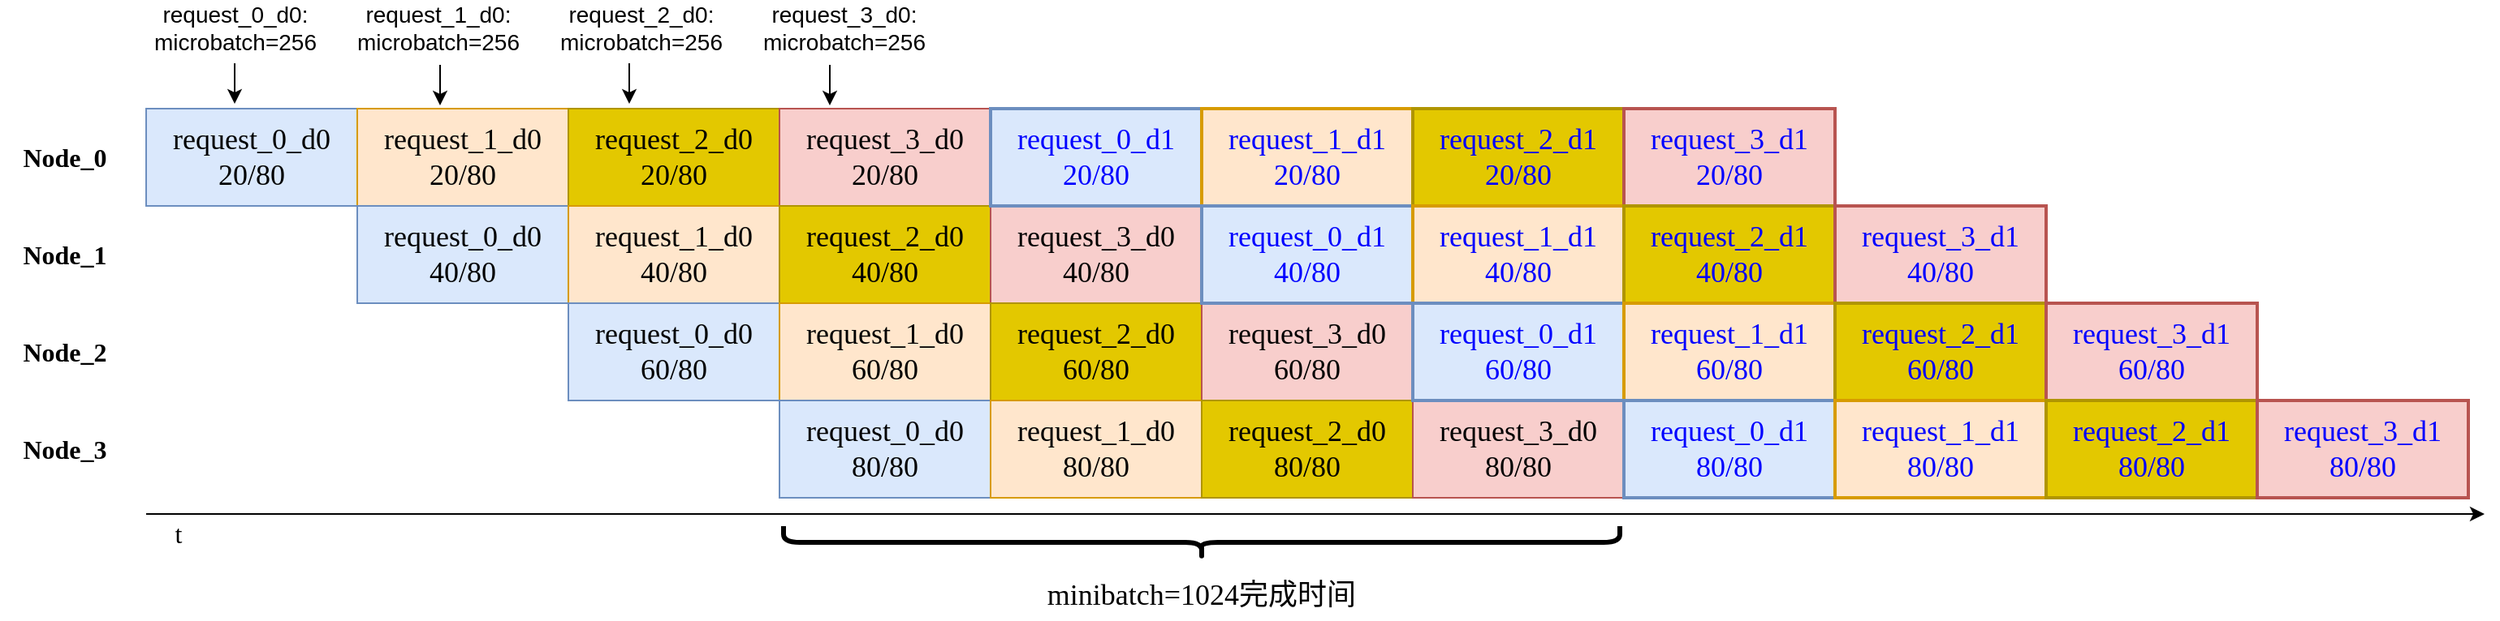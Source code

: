<mxfile version="27.2.0">
  <diagram name="第 1 页" id="C09MD2E2f5ExPKEXglJg">
    <mxGraphModel dx="2066" dy="1209" grid="1" gridSize="10" guides="1" tooltips="1" connect="1" arrows="1" fold="1" page="1" pageScale="1" pageWidth="827" pageHeight="1169" math="0" shadow="0">
      <root>
        <mxCell id="0" />
        <mxCell id="1" parent="0" />
        <mxCell id="x5xSPJmqWj5T0jCHBnaX-17" value="" style="endArrow=classic;html=1;rounded=0;" edge="1" parent="1">
          <mxGeometry width="50" height="50" relative="1" as="geometry">
            <mxPoint x="404.5" y="317" as="sourcePoint" />
            <mxPoint x="404.5" y="342" as="targetPoint" />
          </mxGeometry>
        </mxCell>
        <mxCell id="x5xSPJmqWj5T0jCHBnaX-19" value="&lt;font style=&quot;font-size: 14px;&quot;&gt;request_0_d0:&lt;/font&gt;&lt;div&gt;&lt;font style=&quot;font-size: 14px;&quot;&gt;microbatch=256&lt;/font&gt;&lt;/div&gt;" style="text;html=1;align=center;verticalAlign=middle;whiteSpace=wrap;rounded=0;" vertex="1" parent="1">
          <mxGeometry x="340" y="280" width="130" height="30" as="geometry" />
        </mxCell>
        <mxCell id="x5xSPJmqWj5T0jCHBnaX-21" value="&lt;font style=&quot;font-size: 14px;&quot;&gt;request_1_d0:&lt;/font&gt;&lt;div&gt;&lt;font style=&quot;font-size: 14px;&quot;&gt;microbatch=256&lt;/font&gt;&lt;/div&gt;" style="text;html=1;align=center;verticalAlign=middle;whiteSpace=wrap;rounded=0;" vertex="1" parent="1">
          <mxGeometry x="465" y="280" width="130" height="30" as="geometry" />
        </mxCell>
        <mxCell id="x5xSPJmqWj5T0jCHBnaX-28" value="" style="endArrow=classic;html=1;rounded=0;" edge="1" parent="1">
          <mxGeometry width="50" height="50" relative="1" as="geometry">
            <mxPoint x="531" y="318" as="sourcePoint" />
            <mxPoint x="531" y="343" as="targetPoint" />
          </mxGeometry>
        </mxCell>
        <mxCell id="x5xSPJmqWj5T0jCHBnaX-29" value="" style="endArrow=classic;html=1;rounded=0;" edge="1" parent="1">
          <mxGeometry width="50" height="50" relative="1" as="geometry">
            <mxPoint x="647.5" y="317" as="sourcePoint" />
            <mxPoint x="647.5" y="342" as="targetPoint" />
          </mxGeometry>
        </mxCell>
        <mxCell id="x5xSPJmqWj5T0jCHBnaX-30" value="&lt;font style=&quot;font-size: 14px;&quot;&gt;request_2_d0:&lt;/font&gt;&lt;div&gt;&lt;font style=&quot;font-size: 14px;&quot;&gt;microbatch=256&lt;/font&gt;&lt;/div&gt;" style="text;html=1;align=center;verticalAlign=middle;whiteSpace=wrap;rounded=0;" vertex="1" parent="1">
          <mxGeometry x="590" y="280" width="130" height="30" as="geometry" />
        </mxCell>
        <mxCell id="x5xSPJmqWj5T0jCHBnaX-31" value="&lt;font style=&quot;font-size: 14px;&quot;&gt;request_3_d0:&lt;/font&gt;&lt;div&gt;&lt;font style=&quot;font-size: 14px;&quot;&gt;microbatch=256&lt;/font&gt;&lt;/div&gt;" style="text;html=1;align=center;verticalAlign=middle;whiteSpace=wrap;rounded=0;" vertex="1" parent="1">
          <mxGeometry x="715" y="280" width="130" height="30" as="geometry" />
        </mxCell>
        <mxCell id="x5xSPJmqWj5T0jCHBnaX-32" value="" style="endArrow=classic;html=1;rounded=0;" edge="1" parent="1">
          <mxGeometry width="50" height="50" relative="1" as="geometry">
            <mxPoint x="771" y="318" as="sourcePoint" />
            <mxPoint x="771" y="343" as="targetPoint" />
          </mxGeometry>
        </mxCell>
        <mxCell id="x5xSPJmqWj5T0jCHBnaX-49" value="&lt;font face=&quot;Tahoma&quot; style=&quot;font-size: 16px;&quot;&gt;&lt;b&gt;Node_0&lt;/b&gt;&lt;/font&gt;" style="text;html=1;align=center;verticalAlign=middle;whiteSpace=wrap;rounded=0;" vertex="1" parent="1">
          <mxGeometry x="260" y="360" width="80" height="30" as="geometry" />
        </mxCell>
        <mxCell id="x5xSPJmqWj5T0jCHBnaX-50" value="&lt;font face=&quot;Tahoma&quot; style=&quot;font-size: 16px;&quot;&gt;&lt;b&gt;Node_1&lt;/b&gt;&lt;/font&gt;" style="text;html=1;align=center;verticalAlign=middle;whiteSpace=wrap;rounded=0;" vertex="1" parent="1">
          <mxGeometry x="260" y="420" width="80" height="30" as="geometry" />
        </mxCell>
        <mxCell id="x5xSPJmqWj5T0jCHBnaX-51" value="&lt;font face=&quot;Tahoma&quot; style=&quot;font-size: 16px;&quot;&gt;&lt;b&gt;Node_2&lt;/b&gt;&lt;/font&gt;" style="text;html=1;align=center;verticalAlign=middle;whiteSpace=wrap;rounded=0;" vertex="1" parent="1">
          <mxGeometry x="260" y="480" width="80" height="30" as="geometry" />
        </mxCell>
        <mxCell id="x5xSPJmqWj5T0jCHBnaX-52" value="&lt;font face=&quot;Tahoma&quot; style=&quot;font-size: 16px;&quot;&gt;&lt;b&gt;Node_3&lt;/b&gt;&lt;/font&gt;" style="text;html=1;align=center;verticalAlign=middle;whiteSpace=wrap;rounded=0;" vertex="1" parent="1">
          <mxGeometry x="260" y="540" width="80" height="30" as="geometry" />
        </mxCell>
        <mxCell id="x5xSPJmqWj5T0jCHBnaX-53" value="" style="endArrow=classic;html=1;rounded=0;" edge="1" parent="1">
          <mxGeometry width="50" height="50" relative="1" as="geometry">
            <mxPoint x="350" y="595" as="sourcePoint" />
            <mxPoint x="1790" y="595" as="targetPoint" />
          </mxGeometry>
        </mxCell>
        <mxCell id="x5xSPJmqWj5T0jCHBnaX-54" value="&lt;font face=&quot;Tahoma&quot; style=&quot;font-size: 16px;&quot;&gt;t&lt;/font&gt;" style="text;html=1;align=center;verticalAlign=middle;whiteSpace=wrap;rounded=0;" vertex="1" parent="1">
          <mxGeometry x="360" y="592" width="20" height="30" as="geometry" />
        </mxCell>
        <mxCell id="x5xSPJmqWj5T0jCHBnaX-1" value="&lt;span&gt;request_0_d0&lt;/span&gt;&lt;div&gt;&lt;span&gt;20/80&lt;/span&gt;&lt;/div&gt;" style="rounded=0;whiteSpace=wrap;html=1;fillColor=#dae8fc;strokeColor=#6c8ebf;fontFamily=Tahoma;fontSize=18;" vertex="1" parent="1">
          <mxGeometry x="350" y="345" width="130" height="60" as="geometry" />
        </mxCell>
        <mxCell id="x5xSPJmqWj5T0jCHBnaX-2" value="&lt;span&gt;request_1_d0&lt;/span&gt;&lt;div&gt;&lt;span&gt;20/80&lt;/span&gt;&lt;/div&gt;" style="rounded=0;whiteSpace=wrap;html=1;fillColor=#ffe6cc;strokeColor=#d79b00;fontFamily=Tahoma;fontSize=18;" vertex="1" parent="1">
          <mxGeometry x="480" y="345" width="130" height="60" as="geometry" />
        </mxCell>
        <mxCell id="x5xSPJmqWj5T0jCHBnaX-3" value="&lt;span&gt;request_2_d0&lt;/span&gt;&lt;div&gt;&lt;span&gt;20/80&lt;/span&gt;&lt;/div&gt;" style="rounded=0;whiteSpace=wrap;html=1;fillColor=#e3c800;strokeColor=#B09500;fontColor=#000000;fontFamily=Tahoma;fontSize=18;" vertex="1" parent="1">
          <mxGeometry x="610" y="345" width="130" height="60" as="geometry" />
        </mxCell>
        <mxCell id="x5xSPJmqWj5T0jCHBnaX-4" value="&lt;span&gt;request_3_d0&lt;/span&gt;&lt;div&gt;&lt;span&gt;20/80&lt;/span&gt;&lt;/div&gt;" style="rounded=0;whiteSpace=wrap;html=1;fillColor=#f8cecc;strokeColor=#b85450;fontFamily=Tahoma;fontSize=18;" vertex="1" parent="1">
          <mxGeometry x="740" y="345" width="130" height="60" as="geometry" />
        </mxCell>
        <mxCell id="x5xSPJmqWj5T0jCHBnaX-5" value="&lt;span&gt;request_0_d0&lt;/span&gt;&lt;div&gt;&lt;span&gt;40/80&lt;/span&gt;&lt;/div&gt;" style="rounded=0;whiteSpace=wrap;html=1;fillColor=#dae8fc;strokeColor=#6c8ebf;fontFamily=Tahoma;fontSize=18;" vertex="1" parent="1">
          <mxGeometry x="480" y="405" width="130" height="60" as="geometry" />
        </mxCell>
        <mxCell id="x5xSPJmqWj5T0jCHBnaX-6" value="&lt;span&gt;request_1&lt;/span&gt;&lt;span&gt;_d0&lt;/span&gt;&lt;div&gt;&lt;span&gt;40/80&lt;/span&gt;&lt;/div&gt;" style="rounded=0;whiteSpace=wrap;html=1;fillColor=#ffe6cc;strokeColor=#d79b00;fontFamily=Tahoma;fontSize=18;" vertex="1" parent="1">
          <mxGeometry x="610" y="405" width="130" height="60" as="geometry" />
        </mxCell>
        <mxCell id="x5xSPJmqWj5T0jCHBnaX-7" value="&lt;span&gt;request_2&lt;/span&gt;&lt;span&gt;_d0&lt;/span&gt;&lt;div&gt;&lt;span&gt;40/80&lt;/span&gt;&lt;/div&gt;" style="rounded=0;whiteSpace=wrap;html=1;fillColor=#e3c800;strokeColor=#B09500;fontColor=#000000;fontFamily=Tahoma;fontSize=18;" vertex="1" parent="1">
          <mxGeometry x="740" y="405" width="130" height="60" as="geometry" />
        </mxCell>
        <mxCell id="x5xSPJmqWj5T0jCHBnaX-8" value="&lt;span&gt;request_3&lt;/span&gt;&lt;span&gt;_d0&lt;/span&gt;&lt;div&gt;&lt;span&gt;40/80&lt;/span&gt;&lt;/div&gt;" style="rounded=0;whiteSpace=wrap;html=1;fillColor=#f8cecc;strokeColor=#b85450;fontFamily=Tahoma;fontSize=18;" vertex="1" parent="1">
          <mxGeometry x="870" y="405" width="130" height="60" as="geometry" />
        </mxCell>
        <mxCell id="x5xSPJmqWj5T0jCHBnaX-9" value="&lt;span&gt;request_0&lt;/span&gt;&lt;span&gt;_d0&lt;/span&gt;&lt;div&gt;&lt;span&gt;60/80&lt;/span&gt;&lt;/div&gt;" style="rounded=0;whiteSpace=wrap;html=1;fillColor=#dae8fc;strokeColor=#6c8ebf;fontFamily=Tahoma;fontSize=18;" vertex="1" parent="1">
          <mxGeometry x="610" y="465" width="130" height="60" as="geometry" />
        </mxCell>
        <mxCell id="x5xSPJmqWj5T0jCHBnaX-10" value="&lt;span&gt;request_1&lt;/span&gt;&lt;span&gt;_d0&lt;/span&gt;&lt;div&gt;&lt;span&gt;60/80&lt;/span&gt;&lt;/div&gt;" style="rounded=0;whiteSpace=wrap;html=1;fillColor=#ffe6cc;strokeColor=#d79b00;fontFamily=Tahoma;fontSize=18;" vertex="1" parent="1">
          <mxGeometry x="740" y="465" width="130" height="60" as="geometry" />
        </mxCell>
        <mxCell id="x5xSPJmqWj5T0jCHBnaX-11" value="&lt;span&gt;request_2&lt;/span&gt;&lt;span&gt;_d0&lt;/span&gt;&lt;div&gt;&lt;span&gt;60/80&lt;/span&gt;&lt;/div&gt;" style="rounded=0;whiteSpace=wrap;html=1;fillColor=#e3c800;strokeColor=#B09500;fontColor=#000000;fontFamily=Tahoma;fontSize=18;" vertex="1" parent="1">
          <mxGeometry x="870" y="465" width="130" height="60" as="geometry" />
        </mxCell>
        <mxCell id="x5xSPJmqWj5T0jCHBnaX-12" value="&lt;span&gt;request_3&lt;/span&gt;&lt;span&gt;_d0&lt;/span&gt;&lt;div&gt;&lt;span&gt;60/80&lt;/span&gt;&lt;/div&gt;" style="rounded=0;whiteSpace=wrap;html=1;fillColor=#f8cecc;strokeColor=#b85450;fontFamily=Tahoma;fontSize=18;" vertex="1" parent="1">
          <mxGeometry x="1000" y="465" width="130" height="60" as="geometry" />
        </mxCell>
        <mxCell id="x5xSPJmqWj5T0jCHBnaX-13" value="&lt;span&gt;request_0&lt;/span&gt;&lt;span&gt;_d0&lt;/span&gt;&lt;div&gt;&lt;span&gt;80/80&lt;/span&gt;&lt;/div&gt;" style="rounded=0;whiteSpace=wrap;html=1;fillColor=#dae8fc;strokeColor=#6c8ebf;fontFamily=Tahoma;fontSize=18;" vertex="1" parent="1">
          <mxGeometry x="740" y="525" width="130" height="60" as="geometry" />
        </mxCell>
        <mxCell id="x5xSPJmqWj5T0jCHBnaX-14" value="&lt;span&gt;request_1&lt;/span&gt;&lt;span&gt;_d0&lt;/span&gt;&lt;div&gt;&lt;span&gt;80/80&lt;/span&gt;&lt;/div&gt;" style="rounded=0;whiteSpace=wrap;html=1;fillColor=#ffe6cc;strokeColor=#d79b00;fontFamily=Tahoma;fontSize=18;" vertex="1" parent="1">
          <mxGeometry x="870" y="525" width="130" height="60" as="geometry" />
        </mxCell>
        <mxCell id="x5xSPJmqWj5T0jCHBnaX-15" value="&lt;span&gt;request_2&lt;/span&gt;&lt;span&gt;_d0&lt;/span&gt;&lt;div&gt;&lt;span&gt;80/80&lt;/span&gt;&lt;/div&gt;" style="rounded=0;whiteSpace=wrap;html=1;fillColor=#e3c800;strokeColor=#B09500;fontColor=#000000;fontFamily=Tahoma;fontSize=18;" vertex="1" parent="1">
          <mxGeometry x="1000" y="525" width="130" height="60" as="geometry" />
        </mxCell>
        <mxCell id="x5xSPJmqWj5T0jCHBnaX-16" value="&lt;span&gt;request_3_d0&lt;/span&gt;&lt;div&gt;&lt;span&gt;80/80&lt;/span&gt;&lt;/div&gt;" style="rounded=0;whiteSpace=wrap;html=1;fillColor=#f8cecc;strokeColor=#b85450;fontFamily=Tahoma;fontSize=18;" vertex="1" parent="1">
          <mxGeometry x="1130" y="525" width="130" height="60" as="geometry" />
        </mxCell>
        <mxCell id="x5xSPJmqWj5T0jCHBnaX-33" value="&lt;span&gt;request_0_d1&lt;/span&gt;&lt;div&gt;&lt;span&gt;20/80&lt;/span&gt;&lt;/div&gt;" style="rounded=0;whiteSpace=wrap;html=1;fillColor=#dae8fc;strokeColor=#6c8ebf;shadow=0;fillStyle=auto;strokeWidth=2;fontFamily=Tahoma;glass=0;fontColor=#0000FF;fontSize=18;" vertex="1" parent="1">
          <mxGeometry x="870" y="345" width="130" height="60" as="geometry" />
        </mxCell>
        <mxCell id="x5xSPJmqWj5T0jCHBnaX-34" value="&lt;span&gt;request_1&lt;/span&gt;&lt;span&gt;_d1&lt;/span&gt;&lt;div&gt;&lt;span&gt;20/80&lt;/span&gt;&lt;/div&gt;" style="rounded=0;whiteSpace=wrap;html=1;fillColor=#ffe6cc;strokeColor=#d79b00;shadow=0;fillStyle=auto;strokeWidth=2;fontFamily=Tahoma;fontColor=#0000FF;fontSize=18;" vertex="1" parent="1">
          <mxGeometry x="1000" y="345" width="130" height="60" as="geometry" />
        </mxCell>
        <mxCell id="x5xSPJmqWj5T0jCHBnaX-35" value="&lt;span&gt;request_2&lt;/span&gt;&lt;span&gt;_d1&lt;/span&gt;&lt;div&gt;&lt;span&gt;20/80&lt;/span&gt;&lt;/div&gt;" style="rounded=0;whiteSpace=wrap;html=1;fillColor=#e3c800;strokeColor=#B09500;shadow=0;fillStyle=auto;fontColor=#0000FF;strokeWidth=2;fontFamily=Tahoma;fontSize=18;" vertex="1" parent="1">
          <mxGeometry x="1130" y="345" width="130" height="60" as="geometry" />
        </mxCell>
        <mxCell id="x5xSPJmqWj5T0jCHBnaX-36" value="&lt;span&gt;request_3&lt;/span&gt;&lt;span&gt;_d1&lt;/span&gt;&lt;div&gt;&lt;span&gt;20/80&lt;/span&gt;&lt;/div&gt;" style="rounded=0;whiteSpace=wrap;html=1;fillColor=#f8cecc;strokeColor=#b85450;shadow=0;fillStyle=auto;strokeWidth=2;fontFamily=Tahoma;fontColor=#0000FF;fontSize=18;" vertex="1" parent="1">
          <mxGeometry x="1260" y="345" width="130" height="60" as="geometry" />
        </mxCell>
        <mxCell id="x5xSPJmqWj5T0jCHBnaX-37" value="&lt;span&gt;request_0_d1&lt;/span&gt;&lt;div&gt;&lt;span&gt;40/80&lt;/span&gt;&lt;/div&gt;" style="rounded=0;whiteSpace=wrap;html=1;fillColor=#dae8fc;strokeColor=#6c8ebf;fillStyle=auto;strokeWidth=2;fontFamily=Tahoma;fontColor=#0000FF;fontSize=18;" vertex="1" parent="1">
          <mxGeometry x="1000" y="405" width="130" height="60" as="geometry" />
        </mxCell>
        <mxCell id="x5xSPJmqWj5T0jCHBnaX-38" value="&lt;span&gt;request_1&lt;/span&gt;&lt;span&gt;_d1&lt;/span&gt;&lt;div&gt;&lt;span&gt;40/80&lt;/span&gt;&lt;/div&gt;" style="rounded=0;whiteSpace=wrap;html=1;fillColor=#ffe6cc;strokeColor=#d79b00;fillStyle=auto;strokeWidth=2;fontFamily=Tahoma;fontColor=#0000FF;fontSize=18;" vertex="1" parent="1">
          <mxGeometry x="1130" y="405" width="130" height="60" as="geometry" />
        </mxCell>
        <mxCell id="x5xSPJmqWj5T0jCHBnaX-39" value="&lt;span&gt;request_2&lt;/span&gt;&lt;span&gt;_d1&lt;/span&gt;&lt;div&gt;&lt;span&gt;40/80&lt;/span&gt;&lt;/div&gt;" style="rounded=0;whiteSpace=wrap;html=1;fillColor=#e3c800;strokeColor=#B09500;fillStyle=auto;fontColor=#0000FF;strokeWidth=2;fontFamily=Tahoma;fontSize=18;" vertex="1" parent="1">
          <mxGeometry x="1260" y="405" width="130" height="60" as="geometry" />
        </mxCell>
        <mxCell id="x5xSPJmqWj5T0jCHBnaX-40" value="&lt;span&gt;request_3&lt;/span&gt;&lt;span&gt;_d1&lt;/span&gt;&lt;div&gt;&lt;span&gt;40/80&lt;/span&gt;&lt;/div&gt;" style="rounded=0;whiteSpace=wrap;html=1;fillColor=#f8cecc;strokeColor=#b85450;fillStyle=auto;strokeWidth=2;fontFamily=Tahoma;fontColor=#0000FF;fontSize=18;" vertex="1" parent="1">
          <mxGeometry x="1390" y="405" width="130" height="60" as="geometry" />
        </mxCell>
        <mxCell id="x5xSPJmqWj5T0jCHBnaX-41" value="&lt;span&gt;request_0_d1&lt;/span&gt;&lt;div&gt;&lt;span&gt;60/80&lt;/span&gt;&lt;/div&gt;" style="rounded=0;whiteSpace=wrap;html=1;fillColor=#dae8fc;strokeColor=#6c8ebf;fillStyle=auto;strokeWidth=2;fontFamily=Tahoma;fontColor=#0000FF;fontSize=18;" vertex="1" parent="1">
          <mxGeometry x="1130" y="465" width="130" height="60" as="geometry" />
        </mxCell>
        <mxCell id="x5xSPJmqWj5T0jCHBnaX-42" value="&lt;span&gt;request_1&lt;/span&gt;&lt;span&gt;_d1&lt;/span&gt;&lt;div&gt;&lt;span&gt;60/80&lt;/span&gt;&lt;/div&gt;" style="rounded=0;whiteSpace=wrap;html=1;fillColor=#ffe6cc;strokeColor=#d79b00;fillStyle=auto;strokeWidth=2;fontFamily=Tahoma;fontColor=#0000FF;fontSize=18;" vertex="1" parent="1">
          <mxGeometry x="1260" y="465" width="130" height="60" as="geometry" />
        </mxCell>
        <mxCell id="x5xSPJmqWj5T0jCHBnaX-43" value="&lt;span&gt;request_2&lt;/span&gt;&lt;span&gt;_d1&lt;/span&gt;&lt;div&gt;&lt;span&gt;60/80&lt;/span&gt;&lt;/div&gt;" style="rounded=0;whiteSpace=wrap;html=1;fillColor=#e3c800;strokeColor=#B09500;fillStyle=auto;fontColor=#0000FF;strokeWidth=2;fontFamily=Tahoma;fontSize=18;" vertex="1" parent="1">
          <mxGeometry x="1390" y="465" width="130" height="60" as="geometry" />
        </mxCell>
        <mxCell id="x5xSPJmqWj5T0jCHBnaX-44" value="&lt;span&gt;request_3&lt;/span&gt;&lt;span&gt;_d1&lt;/span&gt;&lt;div&gt;&lt;span&gt;60/80&lt;/span&gt;&lt;/div&gt;" style="rounded=0;whiteSpace=wrap;html=1;fillColor=#f8cecc;strokeColor=#b85450;fillStyle=auto;strokeWidth=2;fontFamily=Tahoma;fontColor=#0000FF;fontSize=18;" vertex="1" parent="1">
          <mxGeometry x="1520" y="465" width="130" height="60" as="geometry" />
        </mxCell>
        <mxCell id="x5xSPJmqWj5T0jCHBnaX-45" value="&lt;span&gt;request_0_d1&lt;/span&gt;&lt;div&gt;&lt;span&gt;80/80&lt;/span&gt;&lt;/div&gt;" style="rounded=0;whiteSpace=wrap;html=1;fillColor=#dae8fc;strokeColor=#6c8ebf;strokeWidth=2;fontFamily=Tahoma;fontColor=#0000FF;fontSize=18;" vertex="1" parent="1">
          <mxGeometry x="1260" y="525" width="130" height="60" as="geometry" />
        </mxCell>
        <mxCell id="x5xSPJmqWj5T0jCHBnaX-46" value="&lt;span&gt;request_1&lt;/span&gt;&lt;span&gt;_d1&lt;/span&gt;&lt;div&gt;&lt;span&gt;80/80&lt;/span&gt;&lt;/div&gt;" style="rounded=0;whiteSpace=wrap;html=1;fillColor=#ffe6cc;strokeColor=#d79b00;strokeWidth=2;fontFamily=Tahoma;fontColor=#0000FF;fontSize=18;" vertex="1" parent="1">
          <mxGeometry x="1390" y="525" width="130" height="60" as="geometry" />
        </mxCell>
        <mxCell id="x5xSPJmqWj5T0jCHBnaX-47" value="&lt;span&gt;request_2&lt;/span&gt;&lt;span&gt;_d1&lt;/span&gt;&lt;div&gt;&lt;span&gt;80/80&lt;/span&gt;&lt;/div&gt;" style="rounded=0;whiteSpace=wrap;html=1;fillColor=#e3c800;strokeColor=#B09500;fontColor=#0000FF;strokeWidth=2;fontFamily=Tahoma;fontSize=18;" vertex="1" parent="1">
          <mxGeometry x="1520" y="525" width="130" height="60" as="geometry" />
        </mxCell>
        <mxCell id="x5xSPJmqWj5T0jCHBnaX-48" value="&lt;span&gt;request_3&lt;/span&gt;&lt;span&gt;_d1&lt;/span&gt;&lt;div&gt;&lt;span&gt;80/80&lt;/span&gt;&lt;/div&gt;" style="rounded=0;whiteSpace=wrap;html=1;fillColor=#f8cecc;strokeColor=#b85450;strokeWidth=2;fontFamily=Tahoma;fontColor=#0000FF;fontSize=18;" vertex="1" parent="1">
          <mxGeometry x="1650" y="525" width="130" height="60" as="geometry" />
        </mxCell>
        <mxCell id="x5xSPJmqWj5T0jCHBnaX-56" value="" style="shape=curlyBracket;whiteSpace=wrap;html=1;rounded=1;labelPosition=left;verticalLabelPosition=middle;align=right;verticalAlign=middle;rotation=-90;strokeWidth=3;" vertex="1" parent="1">
          <mxGeometry x="990" y="355" width="20" height="515" as="geometry" />
        </mxCell>
        <mxCell id="x5xSPJmqWj5T0jCHBnaX-57" value="&lt;font style=&quot;font-size: 18px;&quot; face=&quot;Tahoma&quot;&gt;minibatch=1024完成时间&lt;/font&gt;" style="text;html=1;align=center;verticalAlign=middle;whiteSpace=wrap;rounded=0;" vertex="1" parent="1">
          <mxGeometry x="890" y="630" width="220" height="30" as="geometry" />
        </mxCell>
      </root>
    </mxGraphModel>
  </diagram>
</mxfile>
